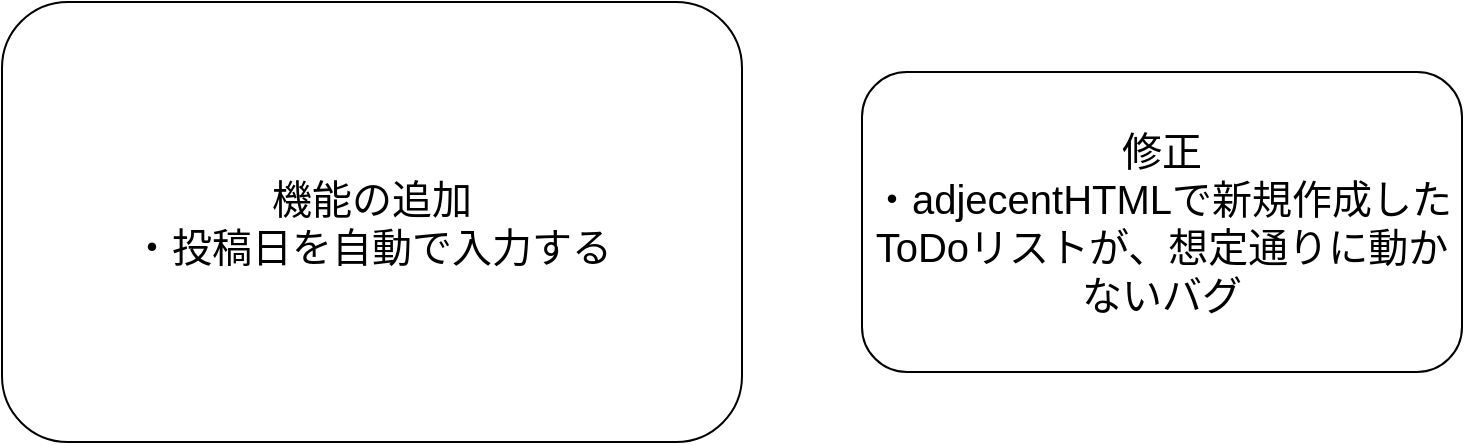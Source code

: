 <mxfile>
    <diagram id="TKlje7Fuai-lpzrUAFx-" name="ページ1">
        <mxGraphModel dx="1102" dy="719" grid="1" gridSize="10" guides="1" tooltips="1" connect="1" arrows="1" fold="1" page="1" pageScale="1" pageWidth="827" pageHeight="1169" math="0" shadow="0">
            <root>
                <mxCell id="0"/>
                <mxCell id="1" parent="0"/>
                <mxCell id="5" value="機能の追加&lt;br&gt;・投稿日を自動で入力する&lt;br&gt;" style="rounded=1;whiteSpace=wrap;html=1;fontSize=20;" vertex="1" parent="1">
                    <mxGeometry x="10" y="40" width="370" height="220" as="geometry"/>
                </mxCell>
                <mxCell id="6" value="修正&lt;br&gt;・adjecentHTMLで新規作成したToDoリストが、想定通りに動かないバグ" style="rounded=1;whiteSpace=wrap;html=1;fontSize=20;" vertex="1" parent="1">
                    <mxGeometry x="440" y="75" width="300" height="150" as="geometry"/>
                </mxCell>
            </root>
        </mxGraphModel>
    </diagram>
</mxfile>